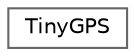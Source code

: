 digraph "Graphical Class Hierarchy"
{
 // LATEX_PDF_SIZE
  bgcolor="transparent";
  edge [fontname=Helvetica,fontsize=10,labelfontname=Helvetica,labelfontsize=10];
  node [fontname=Helvetica,fontsize=10,shape=box,height=0.2,width=0.4];
  rankdir="LR";
  Node0 [id="Node000000",label="TinyGPS",height=0.2,width=0.4,color="grey40", fillcolor="white", style="filled",URL="$class_tiny_g_p_s.html",tooltip=" "];
}

